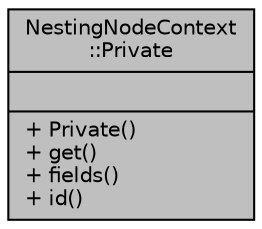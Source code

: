 digraph "NestingNodeContext::Private"
{
 // LATEX_PDF_SIZE
  edge [fontname="Helvetica",fontsize="10",labelfontname="Helvetica",labelfontsize="10"];
  node [fontname="Helvetica",fontsize="10",shape=record];
  Node1 [label="{NestingNodeContext\l::Private\n||+ Private()\l+ get()\l+ fields()\l+ id()\l}",height=0.2,width=0.4,color="black", fillcolor="grey75", style="filled", fontcolor="black",tooltip=" "];
}
